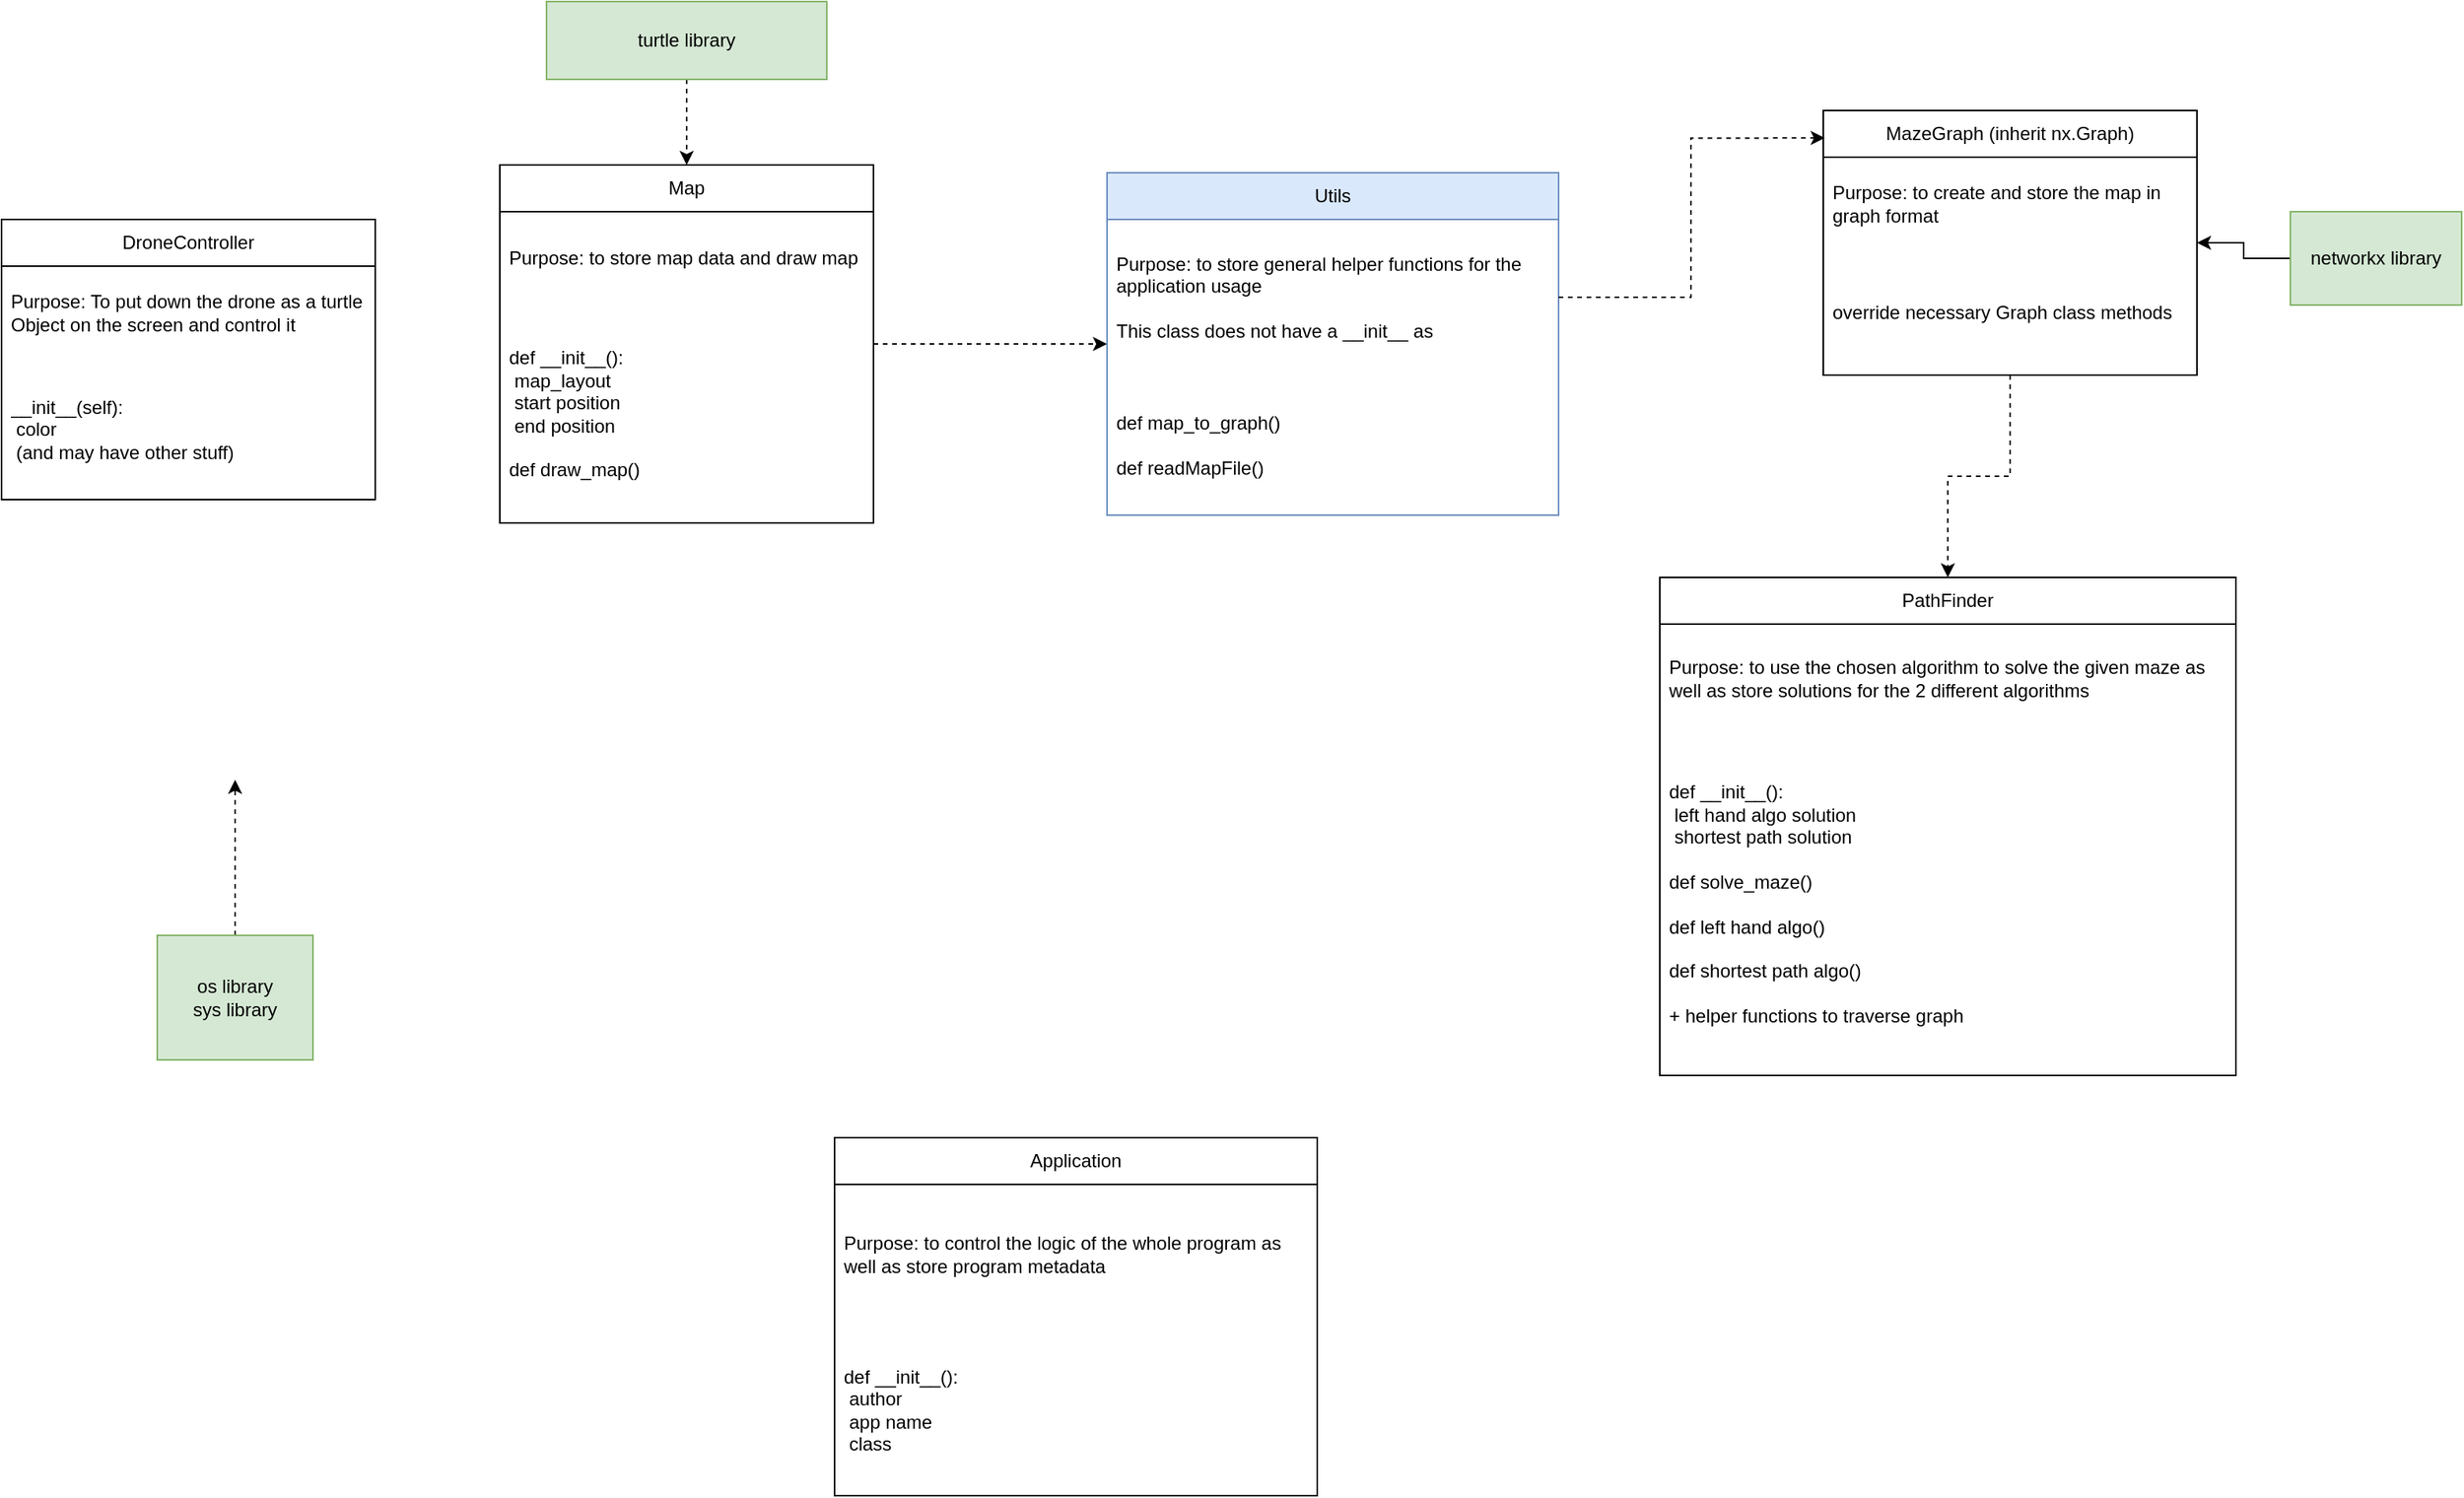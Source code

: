 <mxfile version="20.8.5" type="github" pages="3">
  <diagram id="C5RBs43oDa-KdzZeNtuy" name="Class Design">
    <mxGraphModel dx="573" dy="309" grid="1" gridSize="10" guides="1" tooltips="1" connect="1" arrows="1" fold="1" page="1" pageScale="1" pageWidth="1654" pageHeight="1169" math="0" shadow="0">
      <root>
        <mxCell id="WIyWlLk6GJQsqaUBKTNV-0" />
        <mxCell id="WIyWlLk6GJQsqaUBKTNV-1" parent="WIyWlLk6GJQsqaUBKTNV-0" />
        <mxCell id="4GmTz1bbVhYTWeWpqr6v-5" style="edgeStyle=orthogonalEdgeStyle;rounded=0;orthogonalLoop=1;jettySize=auto;html=1;entryX=0.5;entryY=0;entryDx=0;entryDy=0;dashed=1;" parent="WIyWlLk6GJQsqaUBKTNV-1" source="dQ57IdhiGYJqUYmVvskk-5" target="dQ57IdhiGYJqUYmVvskk-13" edge="1">
          <mxGeometry relative="1" as="geometry" />
        </mxCell>
        <mxCell id="dQ57IdhiGYJqUYmVvskk-5" value="turtle library" style="rounded=0;whiteSpace=wrap;html=1;fillColor=#d5e8d4;strokeColor=#82b366;" parent="WIyWlLk6GJQsqaUBKTNV-1" vertex="1">
          <mxGeometry x="380" y="20" width="180" height="50" as="geometry" />
        </mxCell>
        <mxCell id="dQ57IdhiGYJqUYmVvskk-8" value="DroneController" style="swimlane;fontStyle=0;childLayout=stackLayout;horizontal=1;startSize=30;horizontalStack=0;resizeParent=1;resizeParentMax=0;resizeLast=0;collapsible=1;marginBottom=0;whiteSpace=wrap;html=1;" parent="WIyWlLk6GJQsqaUBKTNV-1" vertex="1">
          <mxGeometry x="30" y="160" width="240" height="180" as="geometry" />
        </mxCell>
        <mxCell id="dQ57IdhiGYJqUYmVvskk-9" value="Purpose: To put down the drone as a turtle Object on the screen and control it" style="text;strokeColor=none;fillColor=none;align=left;verticalAlign=middle;spacingLeft=4;spacingRight=4;overflow=hidden;points=[[0,0.5],[1,0.5]];portConstraint=eastwest;rotatable=0;whiteSpace=wrap;html=1;" parent="dQ57IdhiGYJqUYmVvskk-8" vertex="1">
          <mxGeometry y="30" width="240" height="60" as="geometry" />
        </mxCell>
        <mxCell id="dQ57IdhiGYJqUYmVvskk-11" value="__init__(self):&lt;br&gt;&lt;span style=&quot;white-space: pre;&quot;&gt; &lt;/span&gt;color&lt;br&gt;&lt;span style=&quot;white-space: pre;&quot;&gt; &lt;/span&gt;(and may have other stuff)" style="text;strokeColor=none;fillColor=none;align=left;verticalAlign=middle;spacingLeft=4;spacingRight=4;overflow=hidden;points=[[0,0.5],[1,0.5]];portConstraint=eastwest;rotatable=0;whiteSpace=wrap;html=1;" parent="dQ57IdhiGYJqUYmVvskk-8" vertex="1">
          <mxGeometry y="90" width="240" height="90" as="geometry" />
        </mxCell>
        <mxCell id="pP4sysXfX_SifiGV4ZdW-8" style="edgeStyle=orthogonalEdgeStyle;rounded=0;orthogonalLoop=1;jettySize=auto;html=1;dashed=1;" parent="WIyWlLk6GJQsqaUBKTNV-1" source="dQ57IdhiGYJqUYmVvskk-13" target="pP4sysXfX_SifiGV4ZdW-3" edge="1">
          <mxGeometry relative="1" as="geometry" />
        </mxCell>
        <mxCell id="dQ57IdhiGYJqUYmVvskk-13" value="Map" style="swimlane;fontStyle=0;childLayout=stackLayout;horizontal=1;startSize=30;horizontalStack=0;resizeParent=1;resizeParentMax=0;resizeLast=0;collapsible=1;marginBottom=0;whiteSpace=wrap;html=1;" parent="WIyWlLk6GJQsqaUBKTNV-1" vertex="1">
          <mxGeometry x="350" y="125" width="240" height="230" as="geometry" />
        </mxCell>
        <mxCell id="dQ57IdhiGYJqUYmVvskk-14" value="Purpose: to store map data and draw map" style="text;strokeColor=none;fillColor=none;align=left;verticalAlign=middle;spacingLeft=4;spacingRight=4;overflow=hidden;points=[[0,0.5],[1,0.5]];portConstraint=eastwest;rotatable=0;whiteSpace=wrap;html=1;" parent="dQ57IdhiGYJqUYmVvskk-13" vertex="1">
          <mxGeometry y="30" width="240" height="60" as="geometry" />
        </mxCell>
        <mxCell id="dQ57IdhiGYJqUYmVvskk-21" value="def __init__():&lt;br&gt;&lt;span style=&quot;white-space: pre;&quot;&gt; &lt;/span&gt;map_layout&lt;br&gt;&lt;span style=&quot;white-space: pre;&quot;&gt; &lt;/span&gt;start position&lt;br&gt;&lt;span style=&quot;white-space: pre;&quot;&gt; &lt;/span&gt;end position&lt;br&gt;&lt;br&gt;def draw_map()" style="text;strokeColor=none;fillColor=none;align=left;verticalAlign=middle;spacingLeft=4;spacingRight=4;overflow=hidden;points=[[0,0.5],[1,0.5]];portConstraint=eastwest;rotatable=0;whiteSpace=wrap;html=1;" parent="dQ57IdhiGYJqUYmVvskk-13" vertex="1">
          <mxGeometry y="90" width="240" height="140" as="geometry" />
        </mxCell>
        <mxCell id="dQ57IdhiGYJqUYmVvskk-32" value="PathFinder" style="swimlane;fontStyle=0;childLayout=stackLayout;horizontal=1;startSize=30;horizontalStack=0;resizeParent=1;resizeParentMax=0;resizeLast=0;collapsible=1;marginBottom=0;whiteSpace=wrap;html=1;" parent="WIyWlLk6GJQsqaUBKTNV-1" vertex="1">
          <mxGeometry x="1095" y="390" width="370" height="320" as="geometry" />
        </mxCell>
        <mxCell id="dQ57IdhiGYJqUYmVvskk-33" value="Purpose: to use the chosen algorithm to solve the given maze as well as store solutions for the 2 different algorithms" style="text;strokeColor=none;fillColor=none;align=left;verticalAlign=middle;spacingLeft=4;spacingRight=4;overflow=hidden;points=[[0,0.5],[1,0.5]];portConstraint=eastwest;rotatable=0;whiteSpace=wrap;html=1;" parent="dQ57IdhiGYJqUYmVvskk-32" vertex="1">
          <mxGeometry y="30" width="370" height="70" as="geometry" />
        </mxCell>
        <mxCell id="dQ57IdhiGYJqUYmVvskk-35" value="def __init__():&lt;br&gt;&lt;span style=&quot;white-space: pre;&quot;&gt;&lt;span style=&quot;white-space: pre;&quot;&gt; &lt;/span&gt;left hand algo solution&lt;br/&gt;&lt;span style=&quot;white-space: pre;&quot;&gt; &lt;/span&gt;shortest path solution&lt;br/&gt;&lt;br/&gt;def solve_maze()&lt;br/&gt;&lt;br/&gt;def left hand algo()&lt;br/&gt;&lt;br/&gt;def shortest path algo()&lt;br/&gt;&lt;br/&gt;+ helper functions to traverse graph &lt;/span&gt;" style="text;strokeColor=none;fillColor=none;align=left;verticalAlign=middle;spacingLeft=4;spacingRight=4;overflow=hidden;points=[[0,0.5],[1,0.5]];portConstraint=eastwest;rotatable=0;whiteSpace=wrap;html=1;" parent="dQ57IdhiGYJqUYmVvskk-32" vertex="1">
          <mxGeometry y="100" width="370" height="220" as="geometry" />
        </mxCell>
        <mxCell id="7FqHwzOTrSw8YaoyhYBU-6" value="Application" style="swimlane;fontStyle=0;childLayout=stackLayout;horizontal=1;startSize=30;horizontalStack=0;resizeParent=1;resizeParentMax=0;resizeLast=0;collapsible=1;marginBottom=0;whiteSpace=wrap;html=1;" parent="WIyWlLk6GJQsqaUBKTNV-1" vertex="1">
          <mxGeometry x="565" y="750" width="310" height="230" as="geometry" />
        </mxCell>
        <mxCell id="7FqHwzOTrSw8YaoyhYBU-7" value="Purpose: to control the logic of the whole program as well as store program metadata" style="text;strokeColor=none;fillColor=none;align=left;verticalAlign=middle;spacingLeft=4;spacingRight=4;overflow=hidden;points=[[0,0.5],[1,0.5]];portConstraint=eastwest;rotatable=0;whiteSpace=wrap;html=1;" parent="7FqHwzOTrSw8YaoyhYBU-6" vertex="1">
          <mxGeometry y="30" width="310" height="90" as="geometry" />
        </mxCell>
        <mxCell id="7FqHwzOTrSw8YaoyhYBU-9" value="def __init__():&lt;br&gt;&lt;span style=&quot;white-space: pre;&quot;&gt; &lt;/span&gt;author&lt;br&gt;&lt;span style=&quot;white-space: pre;&quot;&gt; &lt;/span&gt;app name&lt;br&gt;&lt;span style=&quot;white-space: pre;&quot;&gt; &lt;/span&gt;class" style="text;strokeColor=none;fillColor=none;align=left;verticalAlign=middle;spacingLeft=4;spacingRight=4;overflow=hidden;points=[[0,0.5],[1,0.5]];portConstraint=eastwest;rotatable=0;whiteSpace=wrap;html=1;" parent="7FqHwzOTrSw8YaoyhYBU-6" vertex="1">
          <mxGeometry y="120" width="310" height="110" as="geometry" />
        </mxCell>
        <mxCell id="QhIDpwn1hLKXuRbCtxrE-3" style="edgeStyle=orthogonalEdgeStyle;rounded=0;orthogonalLoop=1;jettySize=auto;html=1;dashed=1;" parent="WIyWlLk6GJQsqaUBKTNV-1" source="QhIDpwn1hLKXuRbCtxrE-2" edge="1">
          <mxGeometry relative="1" as="geometry">
            <Array as="points">
              <mxPoint x="180" y="570" />
              <mxPoint x="180" y="570" />
            </Array>
            <mxPoint x="180.0" y="520" as="targetPoint" />
          </mxGeometry>
        </mxCell>
        <mxCell id="QhIDpwn1hLKXuRbCtxrE-2" value="os library&lt;br&gt;sys library" style="rounded=0;whiteSpace=wrap;html=1;fillColor=#d5e8d4;strokeColor=#82b366;" parent="WIyWlLk6GJQsqaUBKTNV-1" vertex="1">
          <mxGeometry x="130" y="620" width="100" height="80" as="geometry" />
        </mxCell>
        <mxCell id="pP4sysXfX_SifiGV4ZdW-2" style="edgeStyle=orthogonalEdgeStyle;rounded=0;orthogonalLoop=1;jettySize=auto;html=1;dashed=1;" parent="WIyWlLk6GJQsqaUBKTNV-1" source="4GmTz1bbVhYTWeWpqr6v-0" target="dQ57IdhiGYJqUYmVvskk-32" edge="1">
          <mxGeometry relative="1" as="geometry" />
        </mxCell>
        <mxCell id="4GmTz1bbVhYTWeWpqr6v-0" value="MazeGraph (inherit nx.Graph)" style="swimlane;fontStyle=0;childLayout=stackLayout;horizontal=1;startSize=30;horizontalStack=0;resizeParent=1;resizeParentMax=0;resizeLast=0;collapsible=1;marginBottom=0;whiteSpace=wrap;html=1;" parent="WIyWlLk6GJQsqaUBKTNV-1" vertex="1">
          <mxGeometry x="1200" y="90" width="240" height="170" as="geometry" />
        </mxCell>
        <mxCell id="4GmTz1bbVhYTWeWpqr6v-1" value="Purpose: to create and store the map in graph format" style="text;strokeColor=none;fillColor=none;align=left;verticalAlign=middle;spacingLeft=4;spacingRight=4;overflow=hidden;points=[[0,0.5],[1,0.5]];portConstraint=eastwest;rotatable=0;whiteSpace=wrap;html=1;" parent="4GmTz1bbVhYTWeWpqr6v-0" vertex="1">
          <mxGeometry y="30" width="240" height="60" as="geometry" />
        </mxCell>
        <mxCell id="4GmTz1bbVhYTWeWpqr6v-3" value="override necessary Graph class methods" style="text;strokeColor=none;fillColor=none;align=left;verticalAlign=middle;spacingLeft=4;spacingRight=4;overflow=hidden;points=[[0,0.5],[1,0.5]];portConstraint=eastwest;rotatable=0;whiteSpace=wrap;html=1;" parent="4GmTz1bbVhYTWeWpqr6v-0" vertex="1">
          <mxGeometry y="90" width="240" height="80" as="geometry" />
        </mxCell>
        <mxCell id="4GmTz1bbVhYTWeWpqr6v-9" style="edgeStyle=orthogonalEdgeStyle;rounded=0;orthogonalLoop=1;jettySize=auto;html=1;" parent="WIyWlLk6GJQsqaUBKTNV-1" source="4GmTz1bbVhYTWeWpqr6v-7" target="4GmTz1bbVhYTWeWpqr6v-0" edge="1">
          <mxGeometry relative="1" as="geometry" />
        </mxCell>
        <mxCell id="4GmTz1bbVhYTWeWpqr6v-7" value="networkx library" style="rounded=0;whiteSpace=wrap;html=1;fillColor=#d5e8d4;strokeColor=#82b366;" parent="WIyWlLk6GJQsqaUBKTNV-1" vertex="1">
          <mxGeometry x="1500" y="155" width="110" height="60" as="geometry" />
        </mxCell>
        <mxCell id="pP4sysXfX_SifiGV4ZdW-3" value="Utils" style="swimlane;fontStyle=0;childLayout=stackLayout;horizontal=1;startSize=30;horizontalStack=0;resizeParent=1;resizeParentMax=0;resizeLast=0;collapsible=1;marginBottom=0;whiteSpace=wrap;html=1;fillColor=#dae8fc;strokeColor=#6c8ebf;" parent="WIyWlLk6GJQsqaUBKTNV-1" vertex="1">
          <mxGeometry x="740" y="130" width="290" height="220" as="geometry" />
        </mxCell>
        <mxCell id="pP4sysXfX_SifiGV4ZdW-4" value="Purpose: to store general helper functions for the application usage&lt;br&gt;&lt;br&gt;This class does not have a __init__ as&amp;nbsp;" style="text;strokeColor=none;fillColor=none;align=left;verticalAlign=middle;spacingLeft=4;spacingRight=4;overflow=hidden;points=[[0,0.5],[1,0.5]];portConstraint=eastwest;rotatable=0;whiteSpace=wrap;html=1;" parent="pP4sysXfX_SifiGV4ZdW-3" vertex="1">
          <mxGeometry y="30" width="290" height="100" as="geometry" />
        </mxCell>
        <mxCell id="pP4sysXfX_SifiGV4ZdW-6" value="def map_to_graph()&lt;br&gt;&lt;br&gt;def readMapFile()" style="text;strokeColor=none;fillColor=none;align=left;verticalAlign=middle;spacingLeft=4;spacingRight=4;overflow=hidden;points=[[0,0.5],[1,0.5]];portConstraint=eastwest;rotatable=0;whiteSpace=wrap;html=1;" parent="pP4sysXfX_SifiGV4ZdW-3" vertex="1">
          <mxGeometry y="130" width="290" height="90" as="geometry" />
        </mxCell>
        <mxCell id="pP4sysXfX_SifiGV4ZdW-9" style="edgeStyle=orthogonalEdgeStyle;rounded=0;orthogonalLoop=1;jettySize=auto;html=1;entryX=0.004;entryY=0.104;entryDx=0;entryDy=0;entryPerimeter=0;dashed=1;" parent="WIyWlLk6GJQsqaUBKTNV-1" source="pP4sysXfX_SifiGV4ZdW-4" target="4GmTz1bbVhYTWeWpqr6v-0" edge="1">
          <mxGeometry relative="1" as="geometry" />
        </mxCell>
      </root>
    </mxGraphModel>
  </diagram>
  <diagram id="itJlK-fQ4tGxTsf1Goz-" name="Logic Flow">
    <mxGraphModel dx="1002" dy="541" grid="1" gridSize="10" guides="1" tooltips="1" connect="1" arrows="1" fold="1" page="1" pageScale="1" pageWidth="1654" pageHeight="1169" math="0" shadow="0">
      <root>
        <mxCell id="0" />
        <mxCell id="1" parent="0" />
        <mxCell id="jX-C0cm8iFk9HgW910qJ-5" style="edgeStyle=orthogonalEdgeStyle;rounded=0;orthogonalLoop=1;jettySize=auto;html=1;entryX=0.5;entryY=0;entryDx=0;entryDy=0;" parent="1" source="jX-C0cm8iFk9HgW910qJ-1" target="jX-C0cm8iFk9HgW910qJ-4" edge="1">
          <mxGeometry relative="1" as="geometry" />
        </mxCell>
        <mxCell id="jX-C0cm8iFk9HgW910qJ-1" value="receive map" style="rounded=0;whiteSpace=wrap;html=1;" parent="1" vertex="1">
          <mxGeometry x="85" y="40" width="140" height="40" as="geometry" />
        </mxCell>
        <mxCell id="jX-C0cm8iFk9HgW910qJ-8" style="edgeStyle=orthogonalEdgeStyle;rounded=0;orthogonalLoop=1;jettySize=auto;html=1;entryX=0.5;entryY=0;entryDx=0;entryDy=0;" parent="1" source="jX-C0cm8iFk9HgW910qJ-2" target="jX-C0cm8iFk9HgW910qJ-7" edge="1">
          <mxGeometry relative="1" as="geometry" />
        </mxCell>
        <mxCell id="jX-C0cm8iFk9HgW910qJ-2" value="pathfinder solves and store solution using both algorithms (in a data structure like a queue)" style="rounded=0;whiteSpace=wrap;html=1;" parent="1" vertex="1">
          <mxGeometry x="30" y="200" width="250" height="80" as="geometry" />
        </mxCell>
        <mxCell id="jX-C0cm8iFk9HgW910qJ-6" style="edgeStyle=orthogonalEdgeStyle;rounded=0;orthogonalLoop=1;jettySize=auto;html=1;entryX=0.5;entryY=0;entryDx=0;entryDy=0;" parent="1" source="jX-C0cm8iFk9HgW910qJ-4" target="jX-C0cm8iFk9HgW910qJ-2" edge="1">
          <mxGeometry relative="1" as="geometry" />
        </mxCell>
        <mxCell id="jX-C0cm8iFk9HgW910qJ-4" value="convert into graph using networkx" style="rounded=0;whiteSpace=wrap;html=1;" parent="1" vertex="1">
          <mxGeometry x="35" y="120" width="240" height="40" as="geometry" />
        </mxCell>
        <mxCell id="jX-C0cm8iFk9HgW910qJ-7" value="when user tabs between algorithms in turtle, show solutions taking from the queue" style="rounded=0;whiteSpace=wrap;html=1;" parent="1" vertex="1">
          <mxGeometry x="42.5" y="330" width="225" height="70" as="geometry" />
        </mxCell>
        <mxCell id="jX-C0cm8iFk9HgW910qJ-11" style="edgeStyle=orthogonalEdgeStyle;rounded=0;orthogonalLoop=1;jettySize=auto;html=1;entryX=0.5;entryY=0;entryDx=0;entryDy=0;" parent="1" source="jX-C0cm8iFk9HgW910qJ-9" target="jX-C0cm8iFk9HgW910qJ-10" edge="1">
          <mxGeometry relative="1" as="geometry" />
        </mxCell>
        <mxCell id="jX-C0cm8iFk9HgW910qJ-9" value="receive map" style="rounded=0;whiteSpace=wrap;html=1;" parent="1" vertex="1">
          <mxGeometry x="377.5" y="40" width="170" height="40" as="geometry" />
        </mxCell>
        <mxCell id="jX-C0cm8iFk9HgW910qJ-13" style="edgeStyle=orthogonalEdgeStyle;rounded=0;orthogonalLoop=1;jettySize=auto;html=1;entryX=0.5;entryY=0;entryDx=0;entryDy=0;" parent="1" source="jX-C0cm8iFk9HgW910qJ-10" target="jX-C0cm8iFk9HgW910qJ-12" edge="1">
          <mxGeometry relative="1" as="geometry" />
        </mxCell>
        <mxCell id="jX-C0cm8iFk9HgW910qJ-10" value="convert into graph using networkx" style="rounded=0;whiteSpace=wrap;html=1;" parent="1" vertex="1">
          <mxGeometry x="350" y="120" width="225" height="40" as="geometry" />
        </mxCell>
        <mxCell id="jX-C0cm8iFk9HgW910qJ-12" value="pathfinder re-solves the maze everytime user changes algorithm" style="rounded=0;whiteSpace=wrap;html=1;" parent="1" vertex="1">
          <mxGeometry x="356.25" y="200" width="212.5" height="80" as="geometry" />
        </mxCell>
        <mxCell id="DP6GhfA0DUzpBAB0SIkU-1" value="Go North = (x, y+1)&lt;br&gt;Go East = (x + 1, y)&lt;br&gt;Go South= (x, y -1)&lt;br&gt;Go West = (x -1, y)" style="rounded=0;whiteSpace=wrap;html=1;" parent="1" vertex="1">
          <mxGeometry x="180" y="505" width="240" height="80" as="geometry" />
        </mxCell>
        <mxCell id="DP6GhfA0DUzpBAB0SIkU-2" value="orientations:&lt;br&gt;North = 90&lt;br&gt;East = 0&lt;br&gt;South = 270&lt;br&gt;West = 180" style="rounded=0;whiteSpace=wrap;html=1;" parent="1" vertex="1">
          <mxGeometry x="190" y="630" width="230" height="100" as="geometry" />
        </mxCell>
      </root>
    </mxGraphModel>
  </diagram>
  <diagram id="yYzYYFvfRe-9Cc6EB2oy" name="Class Summary">
    <mxGraphModel dx="1002" dy="541" grid="1" gridSize="10" guides="1" tooltips="1" connect="1" arrows="1" fold="1" page="1" pageScale="1" pageWidth="1654" pageHeight="1169" math="0" shadow="0">
      <root>
        <mxCell id="0" />
        <mxCell id="1" parent="0" />
        <mxCell id="FwXcW5j7sJduI13eyS_5-1" value="&lt;font style=&quot;font-size: 14px;&quot;&gt;Map: Stores map metadata, can draw map&lt;/font&gt;" style="rounded=0;whiteSpace=wrap;html=1;" parent="1" vertex="1">
          <mxGeometry x="40" y="40" width="480" height="80" as="geometry" />
        </mxCell>
        <mxCell id="FwXcW5j7sJduI13eyS_5-2" value="&lt;font style=&quot;font-size: 14px;&quot;&gt;Pathfinder: Finds a route using a path finding algorithm of choice given start and end points of a maze.&lt;/font&gt;" style="rounded=0;whiteSpace=wrap;html=1;" parent="1" vertex="1">
          <mxGeometry x="40" y="280" width="480" height="80" as="geometry" />
        </mxCell>
        <mxCell id="FwXcW5j7sJduI13eyS_5-3" value="&lt;font style=&quot;font-size: 14px;&quot;&gt;Maze Graph: A graph structure representing the given maze&lt;br&gt;(Inheritance: Maze Graph is a nx.Graph)&lt;/font&gt;" style="rounded=0;whiteSpace=wrap;html=1;" parent="1" vertex="1">
          <mxGeometry x="40" y="200" width="480" height="80" as="geometry" />
        </mxCell>
        <mxCell id="FwXcW5j7sJduI13eyS_5-4" value="&lt;font style=&quot;font-size: 14px;&quot;&gt;Drone Controller: Places the drone (a turtle object) on the drawn map which is a turtle Screen and drives the drone&lt;/font&gt;" style="rounded=0;whiteSpace=wrap;html=1;" parent="1" vertex="1">
          <mxGeometry x="40" y="440" width="480" height="80" as="geometry" />
        </mxCell>
        <mxCell id="4ZjNF9KWUZXb0ORi-lbe-1" value="&lt;font style=&quot;font-size: 14px;&quot;&gt;Doubly Circular Linked List: Linked list that can access nodes on both sides, and head connects to tail. Used for implementing a compass like structure&lt;/font&gt;" style="rounded=0;whiteSpace=wrap;html=1;" parent="1" vertex="1">
          <mxGeometry x="40" y="360" width="480" height="80" as="geometry" />
        </mxCell>
        <mxCell id="4ZjNF9KWUZXb0ORi-lbe-3" style="edgeStyle=orthogonalEdgeStyle;rounded=0;orthogonalLoop=1;jettySize=auto;html=1;fontSize=14;dashed=1;" parent="1" source="4ZjNF9KWUZXb0ORi-lbe-2" target="4ZjNF9KWUZXb0ORi-lbe-1" edge="1">
          <mxGeometry relative="1" as="geometry" />
        </mxCell>
        <mxCell id="4ZjNF9KWUZXb0ORi-lbe-2" value="Node: helper class to implement nodes of a linked list" style="rounded=0;whiteSpace=wrap;html=1;fontSize=14;" parent="1" vertex="1">
          <mxGeometry x="600" y="360" width="200" height="80" as="geometry" />
        </mxCell>
        <mxCell id="4ZjNF9KWUZXb0ORi-lbe-4" value="Utils: To store necessary helper functions for the program" style="rounded=0;whiteSpace=wrap;html=1;fontSize=14;" parent="1" vertex="1">
          <mxGeometry x="40" y="120" width="480" height="80" as="geometry" />
        </mxCell>
        <mxCell id="4ZjNF9KWUZXb0ORi-lbe-5" value="Application: Controls the logic of the program as well as store program metadata" style="rounded=0;whiteSpace=wrap;html=1;fontSize=14;" parent="1" vertex="1">
          <mxGeometry x="40" y="520" width="480" height="80" as="geometry" />
        </mxCell>
      </root>
    </mxGraphModel>
  </diagram>
</mxfile>
